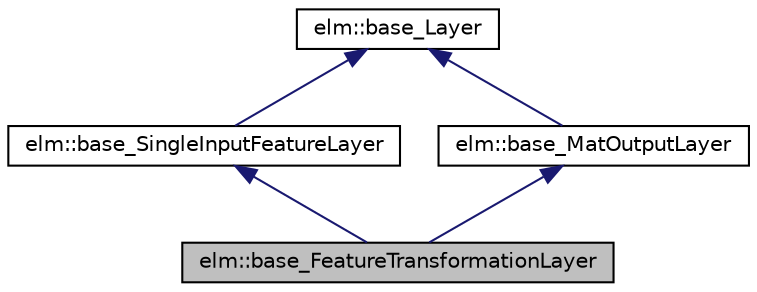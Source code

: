 digraph G
{
  edge [fontname="Helvetica",fontsize="10",labelfontname="Helvetica",labelfontsize="10"];
  node [fontname="Helvetica",fontsize="10",shape=record];
  Node1 [label="elm::base_FeatureTransformationLayer",height=0.2,width=0.4,color="black", fillcolor="grey75", style="filled" fontcolor="black"];
  Node2 -> Node1 [dir="back",color="midnightblue",fontsize="10",style="solid",fontname="Helvetica"];
  Node2 [label="elm::base_SingleInputFeatureLayer",height=0.2,width=0.4,color="black", fillcolor="white", style="filled",URL="$classelm_1_1base__SingleInputFeatureLayer.html",tooltip="base class for layer assuming single feature input, an intermediate layer implementation"];
  Node3 -> Node2 [dir="back",color="midnightblue",fontsize="10",style="solid",fontname="Helvetica"];
  Node3 [label="elm::base_Layer",height=0.2,width=0.4,color="black", fillcolor="white", style="filled",URL="$classelm_1_1base__Layer.html",tooltip="The Layer base class Overloaded constructor calls overloaded Reset() so you can implement Reset(confi..."];
  Node4 -> Node1 [dir="back",color="midnightblue",fontsize="10",style="solid",fontname="Helvetica"];
  Node4 [label="elm::base_MatOutputLayer",height=0.2,width=0.4,color="black", fillcolor="white", style="filled",URL="$classelm_1_1base__MatOutputLayer.html",tooltip="class for time-invariant layer"];
  Node3 -> Node4 [dir="back",color="midnightblue",fontsize="10",style="solid",fontname="Helvetica"];
}
